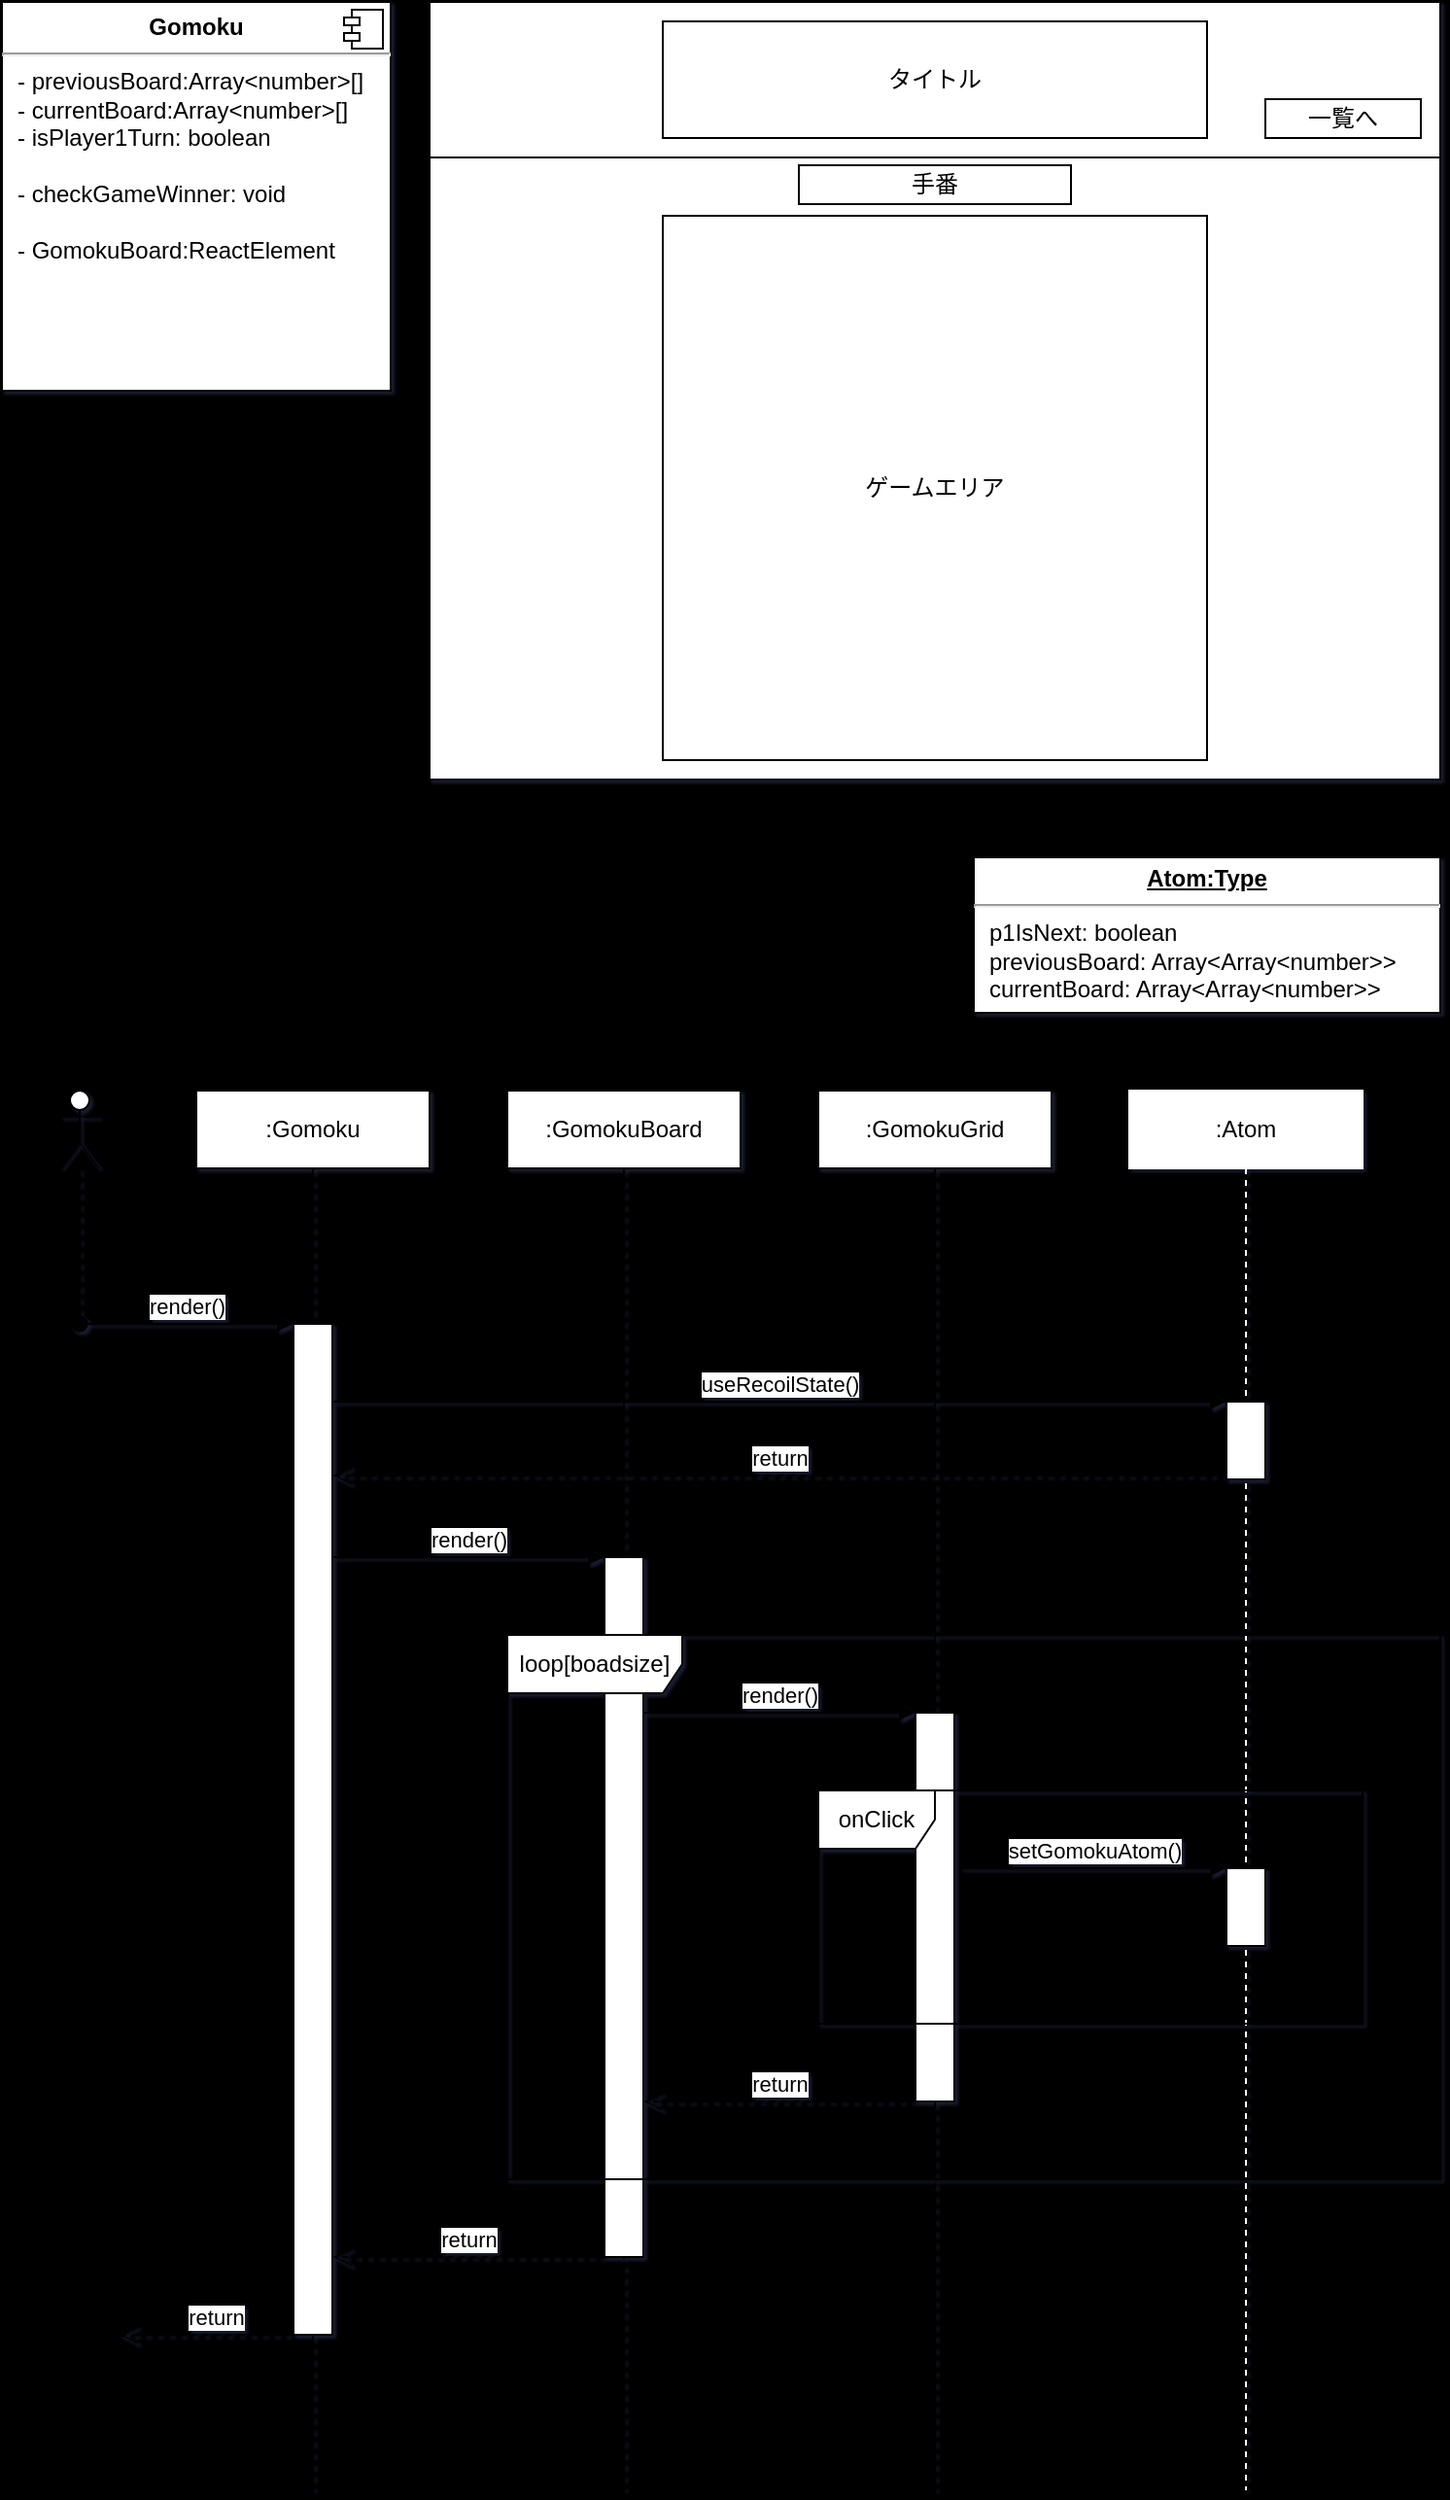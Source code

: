 <mxfile>
    <diagram id="k5hZaZTh_4cD5fyDHGei" name="Page-1">
        <mxGraphModel dx="758" dy="976" grid="0" gridSize="10" guides="1" tooltips="1" connect="1" arrows="1" fold="1" page="0" pageScale="1" pageWidth="800" pageHeight="96" background="#000000" math="0" shadow="1">
            <root>
                <mxCell id="0"/>
                <mxCell id="1" parent="0"/>
                <mxCell id="22" value="&lt;p style=&quot;margin: 0px ; margin-top: 6px ; text-align: center&quot;&gt;&lt;b&gt;Gomoku&lt;/b&gt;&lt;/p&gt;&lt;hr&gt;&lt;p style=&quot;margin: 0px ; margin-left: 8px&quot;&gt;- previousBoard:Array&amp;lt;number&amp;gt;[]&lt;br&gt;- currentBoard:Array&amp;lt;number&amp;gt;[]&lt;/p&gt;&lt;p style=&quot;margin: 0px ; margin-left: 8px&quot;&gt;- isPlayer1Turn: boolean&lt;/p&gt;&lt;p style=&quot;margin: 0px ; margin-left: 8px&quot;&gt;&lt;br&gt;&lt;/p&gt;&lt;p style=&quot;margin: 0px ; margin-left: 8px&quot;&gt;- checkGameWinner: void&lt;/p&gt;&lt;p style=&quot;margin: 0px ; margin-left: 8px&quot;&gt;&lt;br&gt;&lt;/p&gt;&lt;p style=&quot;margin: 0px ; margin-left: 8px&quot;&gt;- GomokuBoard:ReactElement&lt;/p&gt;" style="align=left;overflow=fill;html=1;dropTarget=0;" parent="1" vertex="1">
                    <mxGeometry x="20" y="40" width="200" height="200" as="geometry"/>
                </mxCell>
                <mxCell id="23" value="" style="shape=component;jettyWidth=8;jettyHeight=4;" parent="22" vertex="1">
                    <mxGeometry x="1" width="20" height="20" relative="1" as="geometry">
                        <mxPoint x="-24" y="4" as="offset"/>
                    </mxGeometry>
                </mxCell>
                <mxCell id="26" value="" style="rounded=0;whiteSpace=wrap;html=1;" parent="1" vertex="1">
                    <mxGeometry x="240" y="40" width="520" height="400" as="geometry"/>
                </mxCell>
                <mxCell id="27" value="" style="rounded=0;whiteSpace=wrap;html=1;" parent="1" vertex="1">
                    <mxGeometry x="240" y="40" width="520" height="80" as="geometry"/>
                </mxCell>
                <mxCell id="28" value="ゲームエリア" style="rounded=0;whiteSpace=wrap;html=1;" parent="1" vertex="1">
                    <mxGeometry x="360" y="150" width="280" height="280" as="geometry"/>
                </mxCell>
                <mxCell id="29" value="一覧へ" style="rounded=0;whiteSpace=wrap;html=1;" parent="1" vertex="1">
                    <mxGeometry x="670" y="90" width="80" height="20" as="geometry"/>
                </mxCell>
                <mxCell id="30" value="タイトル" style="rounded=0;whiteSpace=wrap;html=1;" parent="1" vertex="1">
                    <mxGeometry x="360" y="50" width="280" height="60" as="geometry"/>
                </mxCell>
                <mxCell id="32" value="手番" style="rounded=0;whiteSpace=wrap;html=1;" parent="1" vertex="1">
                    <mxGeometry x="430" y="124" width="140" height="20" as="geometry"/>
                </mxCell>
                <mxCell id="33" value=":Gomoku" style="shape=umlLifeline;perimeter=lifelinePerimeter;whiteSpace=wrap;html=1;container=1;collapsible=0;recursiveResize=0;outlineConnect=0;" parent="1" vertex="1">
                    <mxGeometry x="120" y="600" width="120" height="720" as="geometry"/>
                </mxCell>
                <mxCell id="41" value="" style="html=1;points=[];perimeter=orthogonalPerimeter;" parent="33" vertex="1">
                    <mxGeometry x="50" y="120" width="20" height="520" as="geometry"/>
                </mxCell>
                <mxCell id="34" value=":GomokuBoard" style="shape=umlLifeline;perimeter=lifelinePerimeter;whiteSpace=wrap;html=1;container=1;collapsible=0;recursiveResize=0;outlineConnect=0;" parent="1" vertex="1">
                    <mxGeometry x="280" y="600" width="120" height="720" as="geometry"/>
                </mxCell>
                <mxCell id="44" value="" style="html=1;points=[];perimeter=orthogonalPerimeter;" parent="34" vertex="1">
                    <mxGeometry x="50" y="240" width="20" height="360" as="geometry"/>
                </mxCell>
                <mxCell id="64" value="return" style="html=1;verticalAlign=bottom;endArrow=open;dashed=1;endSize=8;" parent="34" edge="1">
                    <mxGeometry relative="1" as="geometry">
                        <mxPoint x="-90" y="600" as="targetPoint"/>
                        <mxPoint x="50" y="600" as="sourcePoint"/>
                        <mxPoint as="offset"/>
                    </mxGeometry>
                </mxCell>
                <mxCell id="35" value=":GomokuGrid" style="shape=umlLifeline;perimeter=lifelinePerimeter;whiteSpace=wrap;html=1;container=1;collapsible=0;recursiveResize=0;outlineConnect=0;" parent="1" vertex="1">
                    <mxGeometry x="440" y="600" width="120" height="720" as="geometry"/>
                </mxCell>
                <mxCell id="62" value="" style="html=1;points=[];perimeter=orthogonalPerimeter;" parent="35" vertex="1">
                    <mxGeometry x="50" y="320" width="20" height="200" as="geometry"/>
                </mxCell>
                <mxCell id="66" value="return" style="html=1;verticalAlign=bottom;endArrow=open;dashed=1;endSize=8;exitX=0;exitY=0.95;" edge="1" parent="35">
                    <mxGeometry relative="1" as="geometry">
                        <mxPoint x="-90" y="520" as="targetPoint"/>
                        <mxPoint x="50" y="520" as="sourcePoint"/>
                    </mxGeometry>
                </mxCell>
                <mxCell id="36" value=":Atom" style="shape=umlLifeline;perimeter=lifelinePerimeter;whiteSpace=wrap;html=1;container=1;collapsible=0;recursiveResize=0;outlineConnect=0;gradientColor=none;fillColor=default;strokeColor=#FFFFFF;" parent="1" vertex="1">
                    <mxGeometry x="600" y="600" width="120" height="720" as="geometry"/>
                </mxCell>
                <mxCell id="37" value="" style="html=1;points=[];perimeter=orthogonalPerimeter;" parent="36" vertex="1">
                    <mxGeometry x="50" y="160" width="20" height="40" as="geometry"/>
                </mxCell>
                <mxCell id="68" value="" style="html=1;points=[];perimeter=orthogonalPerimeter;" vertex="1" parent="36">
                    <mxGeometry x="50" y="400" width="20" height="40" as="geometry"/>
                </mxCell>
                <mxCell id="71" value="onClick" style="shape=umlFrame;whiteSpace=wrap;html=1;" vertex="1" parent="36">
                    <mxGeometry x="-160" y="360" width="280" height="120" as="geometry"/>
                </mxCell>
                <mxCell id="40" value="" style="shape=umlLifeline;participant=umlActor;perimeter=lifelinePerimeter;whiteSpace=wrap;html=1;container=1;collapsible=0;recursiveResize=0;verticalAlign=top;spacingTop=36;outlineConnect=0;" parent="1" vertex="1">
                    <mxGeometry x="50" y="600" width="20" height="120" as="geometry"/>
                </mxCell>
                <mxCell id="42" value="render()" style="html=1;verticalAlign=bottom;startArrow=oval;endArrow=block;startSize=8;" parent="1" source="40" target="41" edge="1">
                    <mxGeometry relative="1" as="geometry">
                        <mxPoint x="110" y="720" as="sourcePoint"/>
                    </mxGeometry>
                </mxCell>
                <mxCell id="38" value="useRecoilState()" style="html=1;verticalAlign=bottom;endArrow=block;entryX=0;entryY=0;" parent="1" source="41" target="37" edge="1">
                    <mxGeometry relative="1" as="geometry">
                        <mxPoint x="585" y="700" as="sourcePoint"/>
                    </mxGeometry>
                </mxCell>
                <mxCell id="39" value="return" style="html=1;verticalAlign=bottom;endArrow=open;dashed=1;endSize=8;exitX=0;exitY=0.95;" parent="1" source="37" edge="1">
                    <mxGeometry relative="1" as="geometry">
                        <mxPoint x="190" y="798" as="targetPoint"/>
                    </mxGeometry>
                </mxCell>
                <mxCell id="43" value="&lt;p style=&quot;margin:0px;margin-top:4px;text-align:center;text-decoration:underline;&quot;&gt;&lt;b&gt;Atom:Type&lt;/b&gt;&lt;/p&gt;&lt;hr&gt;&lt;p style=&quot;margin:0px;margin-left:8px;&quot;&gt;p1IsNext: boolean&lt;/p&gt;&lt;p style=&quot;margin:0px;margin-left:8px;&quot;&gt;previousBoard: Array&amp;lt;Array&amp;lt;number&amp;gt;&amp;gt;&lt;/p&gt;&lt;p style=&quot;margin:0px;margin-left:8px;&quot;&gt;currentBoard: Array&amp;lt;Array&amp;lt;number&amp;gt;&amp;gt;&lt;/p&gt;" style="verticalAlign=top;align=left;overflow=fill;fontSize=12;fontFamily=Helvetica;html=1;" parent="1" vertex="1">
                    <mxGeometry x="520" y="480" width="240" height="80" as="geometry"/>
                </mxCell>
                <mxCell id="45" value="render()" style="html=1;verticalAlign=bottom;startArrow=none;endArrow=block;rounded=1;strokeColor=default;startFill=0;" parent="1" source="41" target="44" edge="1">
                    <mxGeometry relative="1" as="geometry">
                        <mxPoint x="270" y="840" as="sourcePoint"/>
                        <Array as="points">
                            <mxPoint x="230" y="840"/>
                        </Array>
                    </mxGeometry>
                </mxCell>
                <mxCell id="65" value="render()" style="html=1;verticalAlign=bottom;startArrow=none;endArrow=block;startSize=8;rounded=1;strokeColor=default;startFill=0;" edge="1" parent="1">
                    <mxGeometry relative="1" as="geometry">
                        <mxPoint x="350" y="920" as="sourcePoint"/>
                        <Array as="points">
                            <mxPoint x="450" y="920"/>
                        </Array>
                        <mxPoint x="490" y="920" as="targetPoint"/>
                        <mxPoint as="offset"/>
                    </mxGeometry>
                </mxCell>
                <mxCell id="69" value="setGomokuAtom()" style="html=1;verticalAlign=bottom;startArrow=none;endArrow=block;startSize=8;startFill=0;" edge="1" target="68" parent="1">
                    <mxGeometry relative="1" as="geometry">
                        <mxPoint x="513" y="1000" as="sourcePoint"/>
                    </mxGeometry>
                </mxCell>
                <mxCell id="50" value="loop[boadsize]" style="shape=umlFrame;whiteSpace=wrap;html=1;width=90;height=30;swimlaneFillColor=none;" parent="1" vertex="1">
                    <mxGeometry x="280" y="880" width="480" height="280" as="geometry"/>
                </mxCell>
                <mxCell id="72" value="return" style="html=1;verticalAlign=bottom;endArrow=open;dashed=1;endSize=8;" edge="1" parent="1">
                    <mxGeometry relative="1" as="geometry">
                        <mxPoint x="80" y="1240" as="targetPoint"/>
                        <mxPoint x="180" y="1240" as="sourcePoint"/>
                        <mxPoint as="offset"/>
                    </mxGeometry>
                </mxCell>
            </root>
        </mxGraphModel>
    </diagram>
</mxfile>